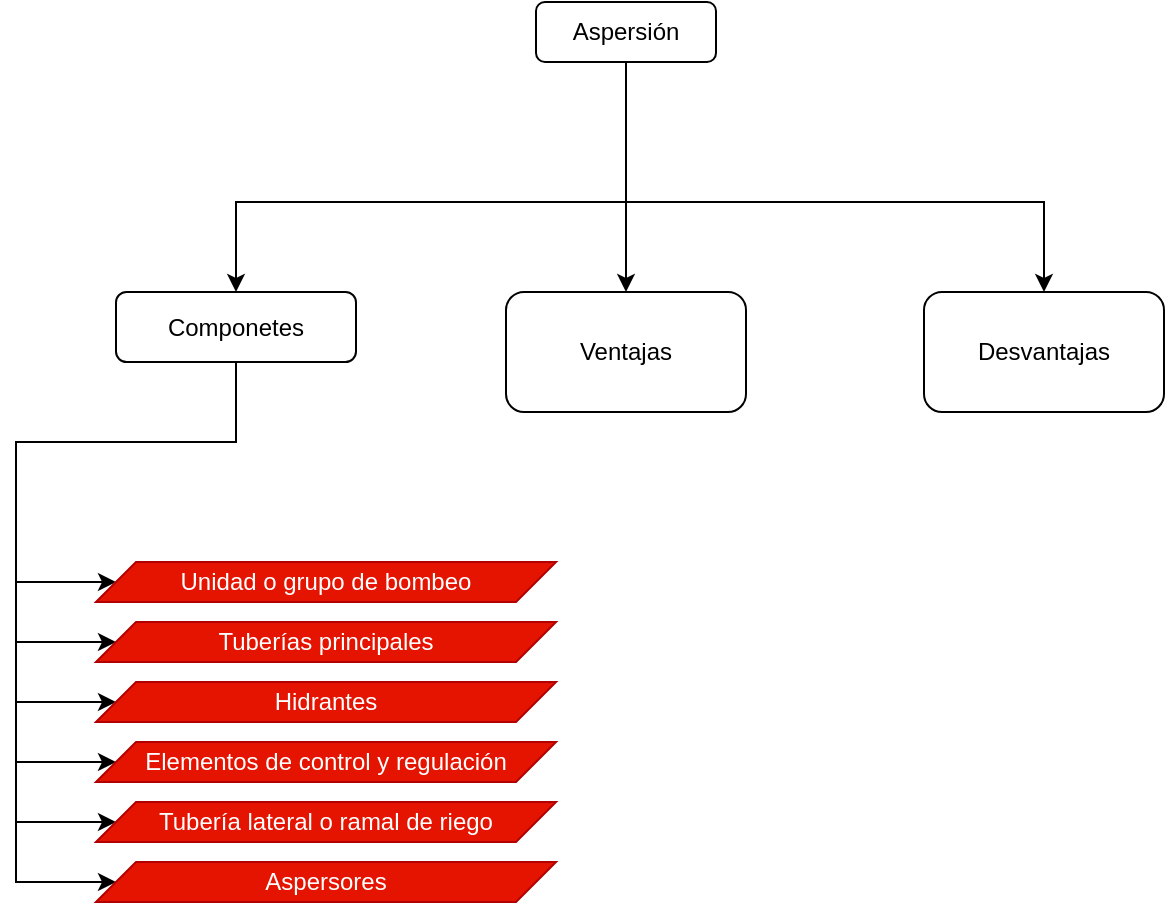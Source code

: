 <mxfile version="20.3.3" type="github"><diagram id="nhZoGWwR1IvOvr1_NBgF" name="Página-1"><mxGraphModel dx="1550" dy="423" grid="1" gridSize="10" guides="1" tooltips="1" connect="1" arrows="1" fold="1" page="1" pageScale="1" pageWidth="827" pageHeight="1169" math="0" shadow="0"><root><mxCell id="0"/><mxCell id="1" parent="0"/><mxCell id="ITRbSTz_eIRVhaSHHSQH-7" value="" style="edgeStyle=orthogonalEdgeStyle;rounded=0;orthogonalLoop=1;jettySize=auto;html=1;" edge="1" parent="1" source="ITRbSTz_eIRVhaSHHSQH-1" target="ITRbSTz_eIRVhaSHHSQH-6"><mxGeometry relative="1" as="geometry"><Array as="points"><mxPoint x="145" y="250"/><mxPoint x="145" y="250"/></Array></mxGeometry></mxCell><mxCell id="ITRbSTz_eIRVhaSHHSQH-9" value="" style="edgeStyle=orthogonalEdgeStyle;rounded=0;orthogonalLoop=1;jettySize=auto;html=1;" edge="1" parent="1" source="ITRbSTz_eIRVhaSHHSQH-1" target="ITRbSTz_eIRVhaSHHSQH-8"><mxGeometry relative="1" as="geometry"><Array as="points"><mxPoint x="145" y="220"/><mxPoint x="354" y="220"/></Array></mxGeometry></mxCell><mxCell id="ITRbSTz_eIRVhaSHHSQH-12" style="edgeStyle=orthogonalEdgeStyle;rounded=0;orthogonalLoop=1;jettySize=auto;html=1;entryX=0.5;entryY=0;entryDx=0;entryDy=0;" edge="1" parent="1" source="ITRbSTz_eIRVhaSHHSQH-1" target="ITRbSTz_eIRVhaSHHSQH-2"><mxGeometry relative="1" as="geometry"><Array as="points"><mxPoint x="145" y="220"/><mxPoint x="-50" y="220"/></Array></mxGeometry></mxCell><mxCell id="ITRbSTz_eIRVhaSHHSQH-1" value="&lt;span&gt;&lt;span data-dobid=&quot;hdw&quot;&gt;Aspersión&lt;/span&gt;&lt;/span&gt;" style="rounded=1;whiteSpace=wrap;html=1;" vertex="1" parent="1"><mxGeometry x="100" y="120" width="90" height="30" as="geometry"/></mxCell><mxCell id="ITRbSTz_eIRVhaSHHSQH-29" style="edgeStyle=orthogonalEdgeStyle;rounded=0;orthogonalLoop=1;jettySize=auto;html=1;" edge="1" parent="1" source="ITRbSTz_eIRVhaSHHSQH-2" target="ITRbSTz_eIRVhaSHHSQH-27"><mxGeometry relative="1" as="geometry"><Array as="points"><mxPoint x="-50" y="340"/><mxPoint x="-160" y="340"/><mxPoint x="-160" y="530"/></Array></mxGeometry></mxCell><mxCell id="ITRbSTz_eIRVhaSHHSQH-31" style="edgeStyle=orthogonalEdgeStyle;rounded=0;orthogonalLoop=1;jettySize=auto;html=1;entryX=0;entryY=0.5;entryDx=0;entryDy=0;" edge="1" parent="1" source="ITRbSTz_eIRVhaSHHSQH-2" target="ITRbSTz_eIRVhaSHHSQH-24"><mxGeometry relative="1" as="geometry"><Array as="points"><mxPoint x="-50" y="340"/><mxPoint x="-160" y="340"/><mxPoint x="-160" y="410"/></Array></mxGeometry></mxCell><mxCell id="ITRbSTz_eIRVhaSHHSQH-33" style="edgeStyle=orthogonalEdgeStyle;rounded=0;orthogonalLoop=1;jettySize=auto;html=1;entryX=0;entryY=0.5;entryDx=0;entryDy=0;" edge="1" parent="1" source="ITRbSTz_eIRVhaSHHSQH-2" target="ITRbSTz_eIRVhaSHHSQH-25"><mxGeometry relative="1" as="geometry"><Array as="points"><mxPoint x="-50" y="340"/><mxPoint x="-160" y="340"/><mxPoint x="-160" y="440"/></Array></mxGeometry></mxCell><mxCell id="ITRbSTz_eIRVhaSHHSQH-34" style="edgeStyle=orthogonalEdgeStyle;rounded=0;orthogonalLoop=1;jettySize=auto;html=1;entryX=0;entryY=0.5;entryDx=0;entryDy=0;" edge="1" parent="1" source="ITRbSTz_eIRVhaSHHSQH-2" target="ITRbSTz_eIRVhaSHHSQH-28"><mxGeometry relative="1" as="geometry"><Array as="points"><mxPoint x="-50" y="340"/><mxPoint x="-160" y="340"/><mxPoint x="-160" y="470"/></Array></mxGeometry></mxCell><mxCell id="ITRbSTz_eIRVhaSHHSQH-35" style="edgeStyle=orthogonalEdgeStyle;rounded=0;orthogonalLoop=1;jettySize=auto;html=1;entryX=0;entryY=0.5;entryDx=0;entryDy=0;" edge="1" parent="1" source="ITRbSTz_eIRVhaSHHSQH-2" target="ITRbSTz_eIRVhaSHHSQH-26"><mxGeometry relative="1" as="geometry"><Array as="points"><mxPoint x="-50" y="340"/><mxPoint x="-160" y="340"/><mxPoint x="-160" y="500"/></Array></mxGeometry></mxCell><mxCell id="ITRbSTz_eIRVhaSHHSQH-37" style="edgeStyle=orthogonalEdgeStyle;rounded=0;orthogonalLoop=1;jettySize=auto;html=1;entryX=0;entryY=0.5;entryDx=0;entryDy=0;" edge="1" parent="1" source="ITRbSTz_eIRVhaSHHSQH-2" target="ITRbSTz_eIRVhaSHHSQH-22"><mxGeometry relative="1" as="geometry"><Array as="points"><mxPoint x="-50" y="340"/><mxPoint x="-160" y="340"/><mxPoint x="-160" y="560"/></Array></mxGeometry></mxCell><mxCell id="ITRbSTz_eIRVhaSHHSQH-2" value="Componetes" style="whiteSpace=wrap;html=1;rounded=1;" vertex="1" parent="1"><mxGeometry x="-110" y="265" width="120" height="35" as="geometry"/></mxCell><mxCell id="ITRbSTz_eIRVhaSHHSQH-6" value="Ventajas" style="whiteSpace=wrap;html=1;rounded=1;" vertex="1" parent="1"><mxGeometry x="85" y="265" width="120" height="60" as="geometry"/></mxCell><mxCell id="ITRbSTz_eIRVhaSHHSQH-8" value="Desvantajas" style="whiteSpace=wrap;html=1;rounded=1;" vertex="1" parent="1"><mxGeometry x="294" y="265" width="120" height="60" as="geometry"/></mxCell><mxCell id="ITRbSTz_eIRVhaSHHSQH-22" value="Aspersores" style="shape=parallelogram;perimeter=parallelogramPerimeter;whiteSpace=wrap;html=1;fixedSize=1;fillColor=#e51400;fontColor=#ffffff;strokeColor=#B20000;" vertex="1" parent="1"><mxGeometry x="-120" y="550" width="230" height="20" as="geometry"/></mxCell><mxCell id="ITRbSTz_eIRVhaSHHSQH-24" value="Unidad o grupo de bombeo &lt;br&gt;" style="shape=parallelogram;perimeter=parallelogramPerimeter;whiteSpace=wrap;html=1;fixedSize=1;fillColor=#e51400;strokeColor=#B20000;fontColor=#ffffff;" vertex="1" parent="1"><mxGeometry x="-120" y="400" width="230" height="20" as="geometry"/></mxCell><mxCell id="ITRbSTz_eIRVhaSHHSQH-25" value="Tuberías principales&lt;br&gt;" style="shape=parallelogram;perimeter=parallelogramPerimeter;whiteSpace=wrap;html=1;fixedSize=1;fillColor=#e51400;strokeColor=#B20000;fontColor=#ffffff;" vertex="1" parent="1"><mxGeometry x="-120" y="430" width="230" height="20" as="geometry"/></mxCell><mxCell id="ITRbSTz_eIRVhaSHHSQH-26" value="Elementos de control y regulación" style="shape=parallelogram;perimeter=parallelogramPerimeter;whiteSpace=wrap;html=1;fixedSize=1;fillColor=#e51400;fontColor=#ffffff;strokeColor=#B20000;" vertex="1" parent="1"><mxGeometry x="-120" y="490" width="230" height="20" as="geometry"/></mxCell><mxCell id="ITRbSTz_eIRVhaSHHSQH-27" value="Tubería lateral o ramal de riego&lt;br&gt;" style="shape=parallelogram;perimeter=parallelogramPerimeter;whiteSpace=wrap;html=1;fixedSize=1;fillColor=#e51400;fontColor=#ffffff;strokeColor=#B20000;" vertex="1" parent="1"><mxGeometry x="-120" y="520" width="230" height="20" as="geometry"/></mxCell><mxCell id="ITRbSTz_eIRVhaSHHSQH-28" value="Hidrantes&lt;br&gt;" style="shape=parallelogram;perimeter=parallelogramPerimeter;whiteSpace=wrap;html=1;fixedSize=1;fillColor=#e51400;strokeColor=#B20000;fontColor=#ffffff;" vertex="1" parent="1"><mxGeometry x="-120" y="460" width="230" height="20" as="geometry"/></mxCell></root></mxGraphModel></diagram></mxfile>